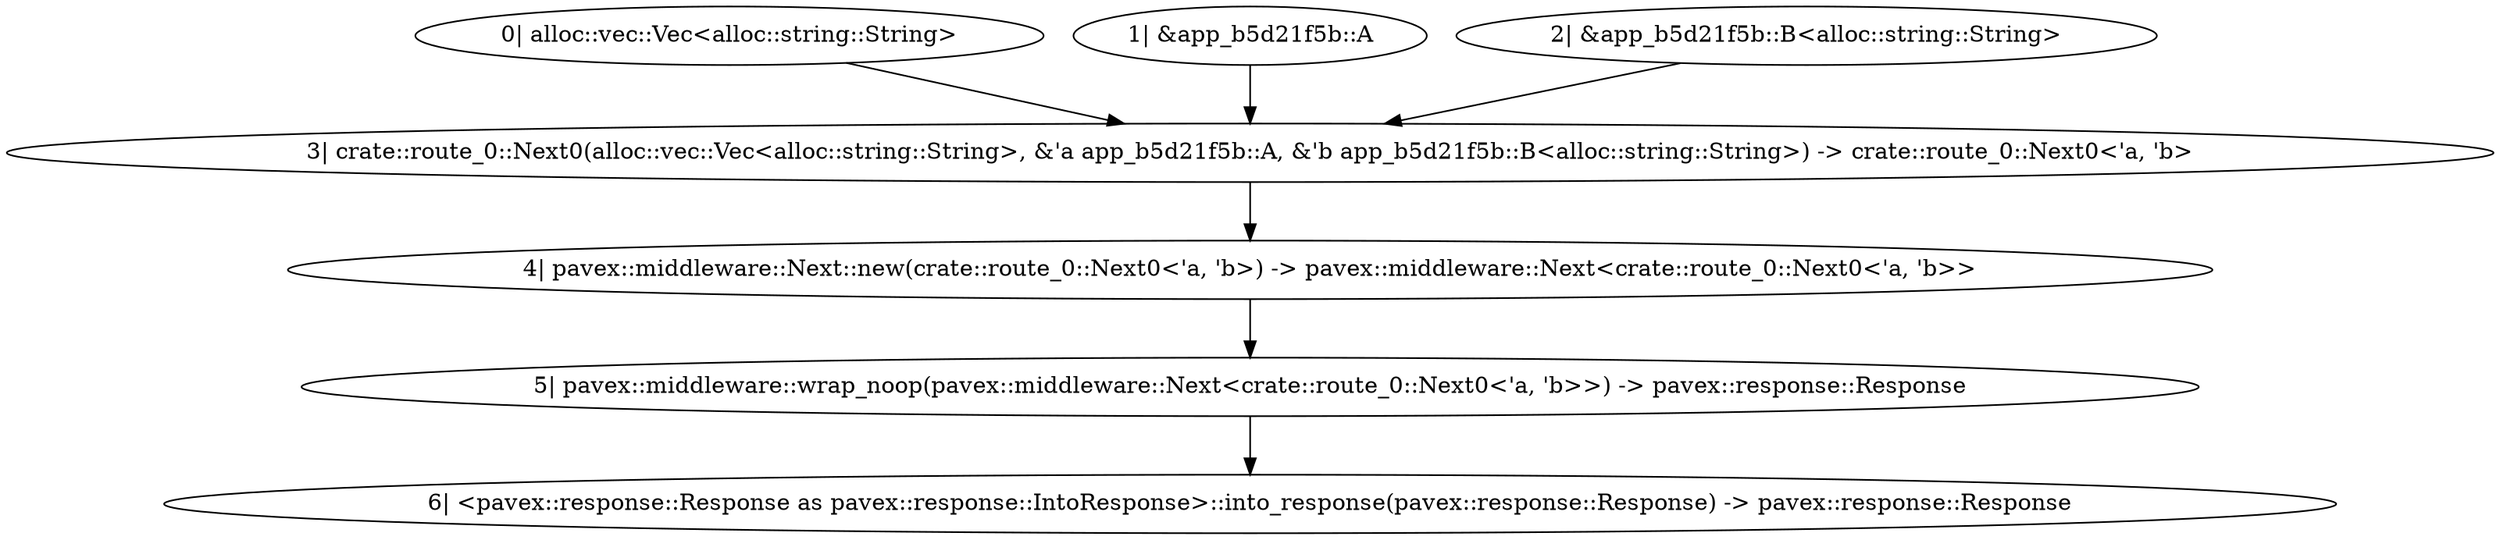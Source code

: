 digraph "GET / - 0" {
    0 [ label = "0| alloc::vec::Vec<alloc::string::String>"]
    1 [ label = "1| &app_b5d21f5b::A"]
    2 [ label = "2| &app_b5d21f5b::B<alloc::string::String>"]
    3 [ label = "3| crate::route_0::Next0(alloc::vec::Vec<alloc::string::String>, &'a app_b5d21f5b::A, &'b app_b5d21f5b::B<alloc::string::String>) -> crate::route_0::Next0<'a, 'b>"]
    4 [ label = "4| pavex::middleware::Next::new(crate::route_0::Next0<'a, 'b>) -> pavex::middleware::Next<crate::route_0::Next0<'a, 'b>>"]
    5 [ label = "5| pavex::middleware::wrap_noop(pavex::middleware::Next<crate::route_0::Next0<'a, 'b>>) -> pavex::response::Response"]
    6 [ label = "6| <pavex::response::Response as pavex::response::IntoResponse>::into_response(pavex::response::Response) -> pavex::response::Response"]
    4 -> 5 [ ]
    3 -> 4 [ ]
    2 -> 3 [ ]
    0 -> 3 [ ]
    5 -> 6 [ ]
    1 -> 3 [ ]
}

digraph "GET / - 1" {
    0 [ label = "0| alloc::vec::Vec<alloc::string::String>"]
    1 [ label = "1| &app_b5d21f5b::A"]
    2 [ label = "2| &app_b5d21f5b::B<alloc::string::String>"]
    3 [ label = "3| app_b5d21f5b::handler(&app_b5d21f5b::A, &app_b5d21f5b::B<alloc::string::String>, alloc::vec::Vec<alloc::string::String>) -> pavex::response::Response"]
    4 [ label = "4| <pavex::response::Response as pavex::response::IntoResponse>::into_response(pavex::response::Response) -> pavex::response::Response"]
    0 -> 3 [ ]
    2 -> 3 [ ]
    3 -> 4 [ ]
    1 -> 3 [ ]
}

digraph "* * - 0" {
    0 [ label = "0| &pavex::router::AllowedMethods"]
    1 [ label = "1| crate::route_1::Next0(&'a pavex::router::AllowedMethods) -> crate::route_1::Next0<'a>"]
    2 [ label = "2| pavex::middleware::Next::new(crate::route_1::Next0<'a>) -> pavex::middleware::Next<crate::route_1::Next0<'a>>"]
    3 [ label = "3| pavex::middleware::wrap_noop(pavex::middleware::Next<crate::route_1::Next0<'a>>) -> pavex::response::Response"]
    4 [ label = "4| <pavex::response::Response as pavex::response::IntoResponse>::into_response(pavex::response::Response) -> pavex::response::Response"]
    2 -> 3 [ ]
    1 -> 2 [ ]
    3 -> 4 [ ]
    0 -> 1 [ ]
}

digraph "* * - 1" {
    0 [ label = "0| &pavex::router::AllowedMethods"]
    1 [ label = "1| pavex::router::default_fallback(&pavex::router::AllowedMethods) -> pavex::response::Response"]
    2 [ label = "2| <pavex::response::Response as pavex::response::IntoResponse>::into_response(pavex::response::Response) -> pavex::response::Response"]
    1 -> 2 [ ]
    0 -> 1 [ ]
}

digraph app_state {
    0 [ label = "0| alloc::vec::Vec<alloc::string::String>"]
    1 [ label = "1| app_b5d21f5b::B<alloc::string::String>"]
    2 [ label = "2| app_b5d21f5b::A"]
    3 [ label = "3| crate::ApplicationState(app_b5d21f5b::A, app_b5d21f5b::B<alloc::string::String>, alloc::vec::Vec<alloc::string::String>) -> crate::ApplicationState"]
    0 -> 3 [ ]
    1 -> 3 [ ]
    2 -> 3 [ ]
}
